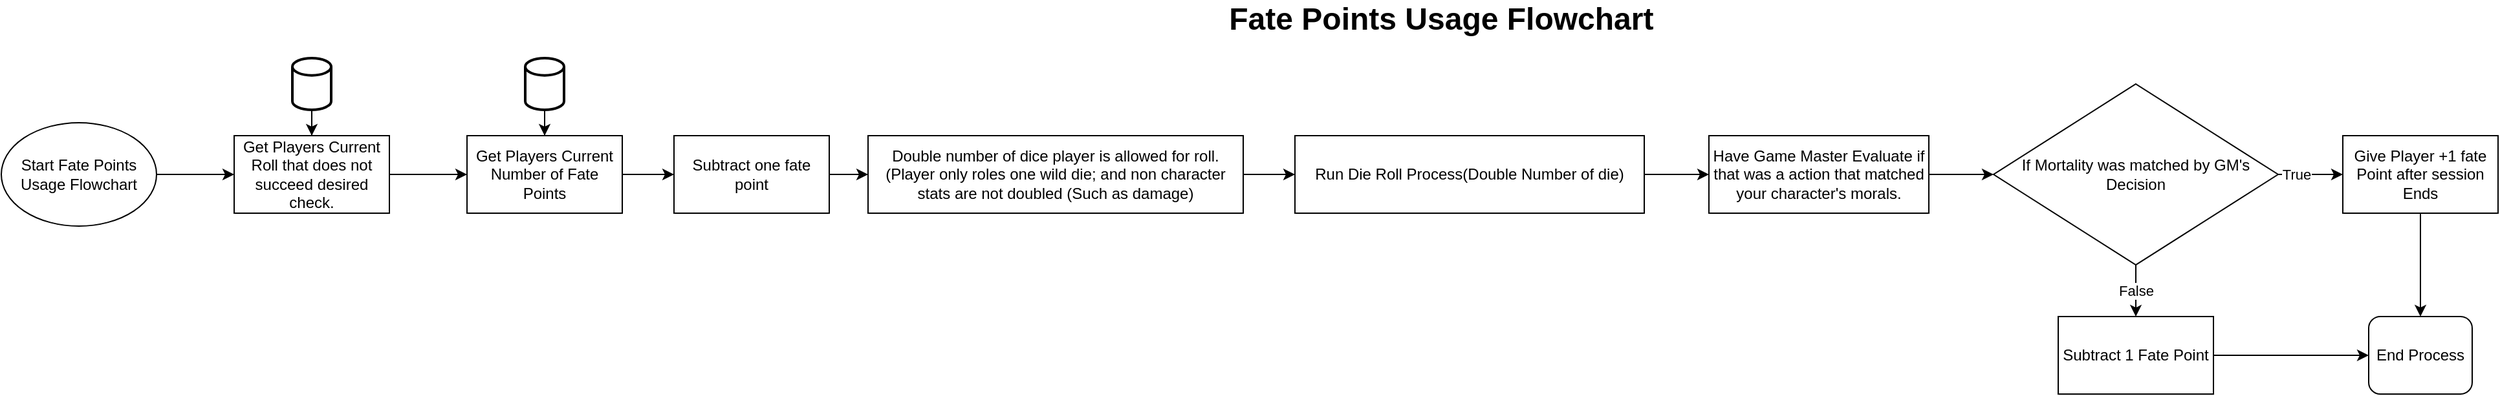 <mxfile version="13.7.9" type="device"><diagram id="C5RBs43oDa-KdzZeNtuy" name="Page-1"><mxGraphModel dx="1806" dy="846" grid="1" gridSize="10" guides="1" tooltips="1" connect="1" arrows="1" fold="1" page="1" pageScale="1" pageWidth="827" pageHeight="1169" math="0" shadow="0"><root><mxCell id="WIyWlLk6GJQsqaUBKTNV-0"/><mxCell id="WIyWlLk6GJQsqaUBKTNV-1" parent="WIyWlLk6GJQsqaUBKTNV-0"/><mxCell id="G1IZ2wOr578sCwfG3YZs-6" style="edgeStyle=orthogonalEdgeStyle;rounded=0;orthogonalLoop=1;jettySize=auto;html=1;" edge="1" parent="WIyWlLk6GJQsqaUBKTNV-1" source="G1IZ2wOr578sCwfG3YZs-0" target="G1IZ2wOr578sCwfG3YZs-5"><mxGeometry relative="1" as="geometry"/></mxCell><mxCell id="G1IZ2wOr578sCwfG3YZs-0" value="Start Fate Points Usage Flowchart" style="ellipse;whiteSpace=wrap;html=1;" vertex="1" parent="WIyWlLk6GJQsqaUBKTNV-1"><mxGeometry x="40" y="110" width="120" height="80" as="geometry"/></mxCell><mxCell id="G1IZ2wOr578sCwfG3YZs-7" style="edgeStyle=orthogonalEdgeStyle;rounded=0;orthogonalLoop=1;jettySize=auto;html=1;exitX=0.5;exitY=1;exitDx=0;exitDy=0;exitPerimeter=0;" edge="1" parent="WIyWlLk6GJQsqaUBKTNV-1" source="G1IZ2wOr578sCwfG3YZs-3" target="G1IZ2wOr578sCwfG3YZs-5"><mxGeometry relative="1" as="geometry"/></mxCell><mxCell id="G1IZ2wOr578sCwfG3YZs-3" value="" style="strokeWidth=2;html=1;shape=mxgraph.flowchart.database;whiteSpace=wrap;" vertex="1" parent="WIyWlLk6GJQsqaUBKTNV-1"><mxGeometry x="265" y="60" width="30" height="40" as="geometry"/></mxCell><mxCell id="G1IZ2wOr578sCwfG3YZs-8" style="edgeStyle=orthogonalEdgeStyle;rounded=0;orthogonalLoop=1;jettySize=auto;html=1;entryX=0;entryY=0.5;entryDx=0;entryDy=0;" edge="1" parent="WIyWlLk6GJQsqaUBKTNV-1" source="G1IZ2wOr578sCwfG3YZs-5" target="G1IZ2wOr578sCwfG3YZs-11"><mxGeometry relative="1" as="geometry"><mxPoint x="390" y="150" as="targetPoint"/></mxGeometry></mxCell><mxCell id="G1IZ2wOr578sCwfG3YZs-5" value="Get Players Current Roll that does not succeed desired check." style="rounded=0;whiteSpace=wrap;html=1;" vertex="1" parent="WIyWlLk6GJQsqaUBKTNV-1"><mxGeometry x="220" y="120" width="120" height="60" as="geometry"/></mxCell><mxCell id="G1IZ2wOr578sCwfG3YZs-9" style="edgeStyle=orthogonalEdgeStyle;rounded=0;orthogonalLoop=1;jettySize=auto;html=1;exitX=0.5;exitY=1;exitDx=0;exitDy=0;exitPerimeter=0;" edge="1" parent="WIyWlLk6GJQsqaUBKTNV-1" source="G1IZ2wOr578sCwfG3YZs-10" target="G1IZ2wOr578sCwfG3YZs-11"><mxGeometry relative="1" as="geometry"/></mxCell><mxCell id="G1IZ2wOr578sCwfG3YZs-10" value="" style="strokeWidth=2;html=1;shape=mxgraph.flowchart.database;whiteSpace=wrap;" vertex="1" parent="WIyWlLk6GJQsqaUBKTNV-1"><mxGeometry x="445" y="60" width="30" height="40" as="geometry"/></mxCell><mxCell id="G1IZ2wOr578sCwfG3YZs-14" style="edgeStyle=orthogonalEdgeStyle;rounded=0;orthogonalLoop=1;jettySize=auto;html=1;exitX=1;exitY=0.5;exitDx=0;exitDy=0;entryX=0;entryY=0.5;entryDx=0;entryDy=0;" edge="1" parent="WIyWlLk6GJQsqaUBKTNV-1" source="G1IZ2wOr578sCwfG3YZs-11" target="G1IZ2wOr578sCwfG3YZs-12"><mxGeometry relative="1" as="geometry"/></mxCell><mxCell id="G1IZ2wOr578sCwfG3YZs-11" value="Get Players Current Number of Fate Points" style="rounded=0;whiteSpace=wrap;html=1;" vertex="1" parent="WIyWlLk6GJQsqaUBKTNV-1"><mxGeometry x="400" y="120" width="120" height="60" as="geometry"/></mxCell><mxCell id="G1IZ2wOr578sCwfG3YZs-15" style="edgeStyle=orthogonalEdgeStyle;rounded=0;orthogonalLoop=1;jettySize=auto;html=1;" edge="1" parent="WIyWlLk6GJQsqaUBKTNV-1" source="G1IZ2wOr578sCwfG3YZs-12" target="G1IZ2wOr578sCwfG3YZs-16"><mxGeometry relative="1" as="geometry"><mxPoint x="720" y="150" as="targetPoint"/></mxGeometry></mxCell><mxCell id="G1IZ2wOr578sCwfG3YZs-12" value="Subtract one fate point" style="rounded=0;whiteSpace=wrap;html=1;" vertex="1" parent="WIyWlLk6GJQsqaUBKTNV-1"><mxGeometry x="560" y="120" width="120" height="60" as="geometry"/></mxCell><mxCell id="G1IZ2wOr578sCwfG3YZs-17" style="edgeStyle=orthogonalEdgeStyle;rounded=0;orthogonalLoop=1;jettySize=auto;html=1;entryX=0;entryY=0.5;entryDx=0;entryDy=0;" edge="1" parent="WIyWlLk6GJQsqaUBKTNV-1" source="G1IZ2wOr578sCwfG3YZs-16" target="G1IZ2wOr578sCwfG3YZs-18"><mxGeometry relative="1" as="geometry"><mxPoint x="1070" y="150" as="targetPoint"/></mxGeometry></mxCell><mxCell id="G1IZ2wOr578sCwfG3YZs-16" value="Double number of dice player is allowed for roll. (Player only roles one wild die; and non character stats are not doubled (Such as damage)" style="rounded=0;whiteSpace=wrap;html=1;" vertex="1" parent="WIyWlLk6GJQsqaUBKTNV-1"><mxGeometry x="710" y="120" width="290" height="60" as="geometry"/></mxCell><mxCell id="G1IZ2wOr578sCwfG3YZs-20" style="edgeStyle=orthogonalEdgeStyle;rounded=0;orthogonalLoop=1;jettySize=auto;html=1;entryX=0;entryY=0.5;entryDx=0;entryDy=0;" edge="1" parent="WIyWlLk6GJQsqaUBKTNV-1" source="G1IZ2wOr578sCwfG3YZs-18" target="G1IZ2wOr578sCwfG3YZs-29"><mxGeometry relative="1" as="geometry"><mxPoint x="1350" y="150" as="targetPoint"/></mxGeometry></mxCell><mxCell id="G1IZ2wOr578sCwfG3YZs-18" value="Run Die Roll Process(Double Number of die)" style="whiteSpace=wrap;html=1;" vertex="1" parent="WIyWlLk6GJQsqaUBKTNV-1"><mxGeometry x="1040" y="120" width="270" height="60" as="geometry"/></mxCell><mxCell id="G1IZ2wOr578sCwfG3YZs-21" value="&lt;font style=&quot;font-size: 24px&quot;&gt;&lt;b&gt;Fate Points Usage Flowchart&amp;nbsp;&lt;/b&gt;&lt;/font&gt;" style="text;html=1;align=center;verticalAlign=middle;resizable=0;points=[];autosize=1;" vertex="1" parent="WIyWlLk6GJQsqaUBKTNV-1"><mxGeometry x="981" y="20" width="350" height="20" as="geometry"/></mxCell><mxCell id="G1IZ2wOr578sCwfG3YZs-33" style="edgeStyle=orthogonalEdgeStyle;rounded=0;orthogonalLoop=1;jettySize=auto;html=1;entryX=0;entryY=0.5;entryDx=0;entryDy=0;" edge="1" parent="WIyWlLk6GJQsqaUBKTNV-1" source="G1IZ2wOr578sCwfG3YZs-29" target="G1IZ2wOr578sCwfG3YZs-32"><mxGeometry relative="1" as="geometry"/></mxCell><mxCell id="G1IZ2wOr578sCwfG3YZs-29" value="Have Game Master Evaluate if that was a action that matched your character's morals." style="rounded=0;whiteSpace=wrap;html=1;" vertex="1" parent="WIyWlLk6GJQsqaUBKTNV-1"><mxGeometry x="1360" y="120" width="170" height="60" as="geometry"/></mxCell><mxCell id="G1IZ2wOr578sCwfG3YZs-35" style="edgeStyle=orthogonalEdgeStyle;rounded=0;orthogonalLoop=1;jettySize=auto;html=1;exitX=1;exitY=0.5;exitDx=0;exitDy=0;entryX=0;entryY=0.5;entryDx=0;entryDy=0;" edge="1" parent="WIyWlLk6GJQsqaUBKTNV-1" source="G1IZ2wOr578sCwfG3YZs-32" target="G1IZ2wOr578sCwfG3YZs-38"><mxGeometry relative="1" as="geometry"><mxPoint x="1860" y="149.931" as="targetPoint"/></mxGeometry></mxCell><mxCell id="G1IZ2wOr578sCwfG3YZs-37" value="True" style="edgeLabel;html=1;align=center;verticalAlign=middle;resizable=0;points=[];" vertex="1" connectable="0" parent="G1IZ2wOr578sCwfG3YZs-35"><mxGeometry x="0.002" y="12" relative="1" as="geometry"><mxPoint x="-11" y="12" as="offset"/></mxGeometry></mxCell><mxCell id="G1IZ2wOr578sCwfG3YZs-40" value="False" style="edgeStyle=orthogonalEdgeStyle;rounded=0;orthogonalLoop=1;jettySize=auto;html=1;exitX=0.5;exitY=1;exitDx=0;exitDy=0;entryX=0.5;entryY=0;entryDx=0;entryDy=0;" edge="1" parent="WIyWlLk6GJQsqaUBKTNV-1" source="G1IZ2wOr578sCwfG3YZs-32" target="G1IZ2wOr578sCwfG3YZs-41"><mxGeometry relative="1" as="geometry"><mxPoint x="1690" y="270" as="targetPoint"/></mxGeometry></mxCell><mxCell id="G1IZ2wOr578sCwfG3YZs-32" value="If Mortality was matched by GM's Decision" style="rhombus;whiteSpace=wrap;html=1;" vertex="1" parent="WIyWlLk6GJQsqaUBKTNV-1"><mxGeometry x="1580" y="80" width="220" height="140" as="geometry"/></mxCell><mxCell id="G1IZ2wOr578sCwfG3YZs-43" style="edgeStyle=orthogonalEdgeStyle;rounded=0;orthogonalLoop=1;jettySize=auto;html=1;" edge="1" parent="WIyWlLk6GJQsqaUBKTNV-1" source="G1IZ2wOr578sCwfG3YZs-38" target="G1IZ2wOr578sCwfG3YZs-44"><mxGeometry relative="1" as="geometry"><mxPoint x="1910" y="240" as="targetPoint"/></mxGeometry></mxCell><mxCell id="G1IZ2wOr578sCwfG3YZs-38" value="Give Player +1 fate Point after session Ends" style="rounded=0;whiteSpace=wrap;html=1;" vertex="1" parent="WIyWlLk6GJQsqaUBKTNV-1"><mxGeometry x="1850" y="120" width="120" height="60" as="geometry"/></mxCell><mxCell id="G1IZ2wOr578sCwfG3YZs-42" style="edgeStyle=orthogonalEdgeStyle;rounded=0;orthogonalLoop=1;jettySize=auto;html=1;entryX=0;entryY=0.5;entryDx=0;entryDy=0;" edge="1" parent="WIyWlLk6GJQsqaUBKTNV-1" source="G1IZ2wOr578sCwfG3YZs-41" target="G1IZ2wOr578sCwfG3YZs-44"><mxGeometry relative="1" as="geometry"><mxPoint x="1840" y="290" as="targetPoint"/></mxGeometry></mxCell><mxCell id="G1IZ2wOr578sCwfG3YZs-41" value="Subtract 1 Fate Point" style="rounded=0;whiteSpace=wrap;html=1;" vertex="1" parent="WIyWlLk6GJQsqaUBKTNV-1"><mxGeometry x="1630" y="260" width="120" height="60" as="geometry"/></mxCell><mxCell id="G1IZ2wOr578sCwfG3YZs-44" value="End Process" style="rounded=1;whiteSpace=wrap;html=1;" vertex="1" parent="WIyWlLk6GJQsqaUBKTNV-1"><mxGeometry x="1870" y="260" width="80" height="60" as="geometry"/></mxCell></root></mxGraphModel></diagram></mxfile>